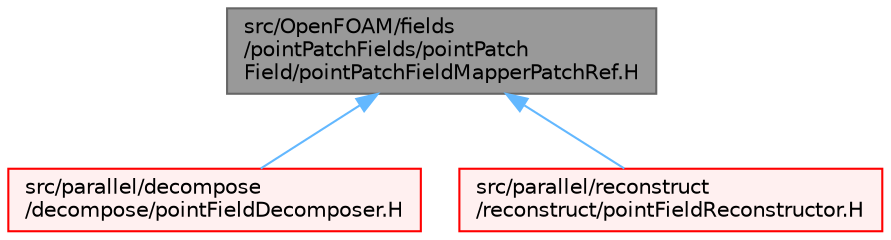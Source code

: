 digraph "src/OpenFOAM/fields/pointPatchFields/pointPatchField/pointPatchFieldMapperPatchRef.H"
{
 // LATEX_PDF_SIZE
  bgcolor="transparent";
  edge [fontname=Helvetica,fontsize=10,labelfontname=Helvetica,labelfontsize=10];
  node [fontname=Helvetica,fontsize=10,shape=box,height=0.2,width=0.4];
  Node1 [id="Node000001",label="src/OpenFOAM/fields\l/pointPatchFields/pointPatch\lField/pointPatchFieldMapperPatchRef.H",height=0.2,width=0.4,color="gray40", fillcolor="grey60", style="filled", fontcolor="black",tooltip=" "];
  Node1 -> Node2 [id="edge1_Node000001_Node000002",dir="back",color="steelblue1",style="solid",tooltip=" "];
  Node2 [id="Node000002",label="src/parallel/decompose\l/decompose/pointFieldDecomposer.H",height=0.2,width=0.4,color="red", fillcolor="#FFF0F0", style="filled",URL="$pointFieldDecomposer_8H.html",tooltip=" "];
  Node1 -> Node6 [id="edge2_Node000001_Node000006",dir="back",color="steelblue1",style="solid",tooltip=" "];
  Node6 [id="Node000006",label="src/parallel/reconstruct\l/reconstruct/pointFieldReconstructor.H",height=0.2,width=0.4,color="red", fillcolor="#FFF0F0", style="filled",URL="$pointFieldReconstructor_8H.html",tooltip=" "];
}
